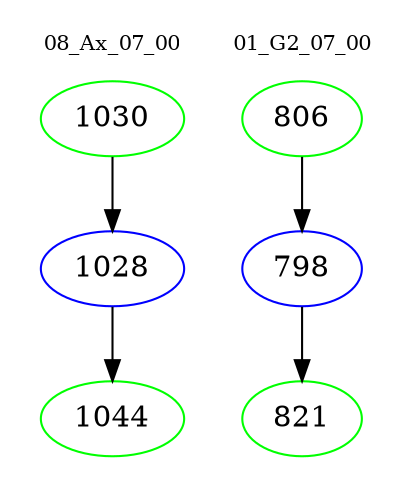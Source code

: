 digraph{
subgraph cluster_0 {
color = white
label = "08_Ax_07_00";
fontsize=10;
T0_1030 [label="1030", color="green"]
T0_1030 -> T0_1028 [color="black"]
T0_1028 [label="1028", color="blue"]
T0_1028 -> T0_1044 [color="black"]
T0_1044 [label="1044", color="green"]
}
subgraph cluster_1 {
color = white
label = "01_G2_07_00";
fontsize=10;
T1_806 [label="806", color="green"]
T1_806 -> T1_798 [color="black"]
T1_798 [label="798", color="blue"]
T1_798 -> T1_821 [color="black"]
T1_821 [label="821", color="green"]
}
}

